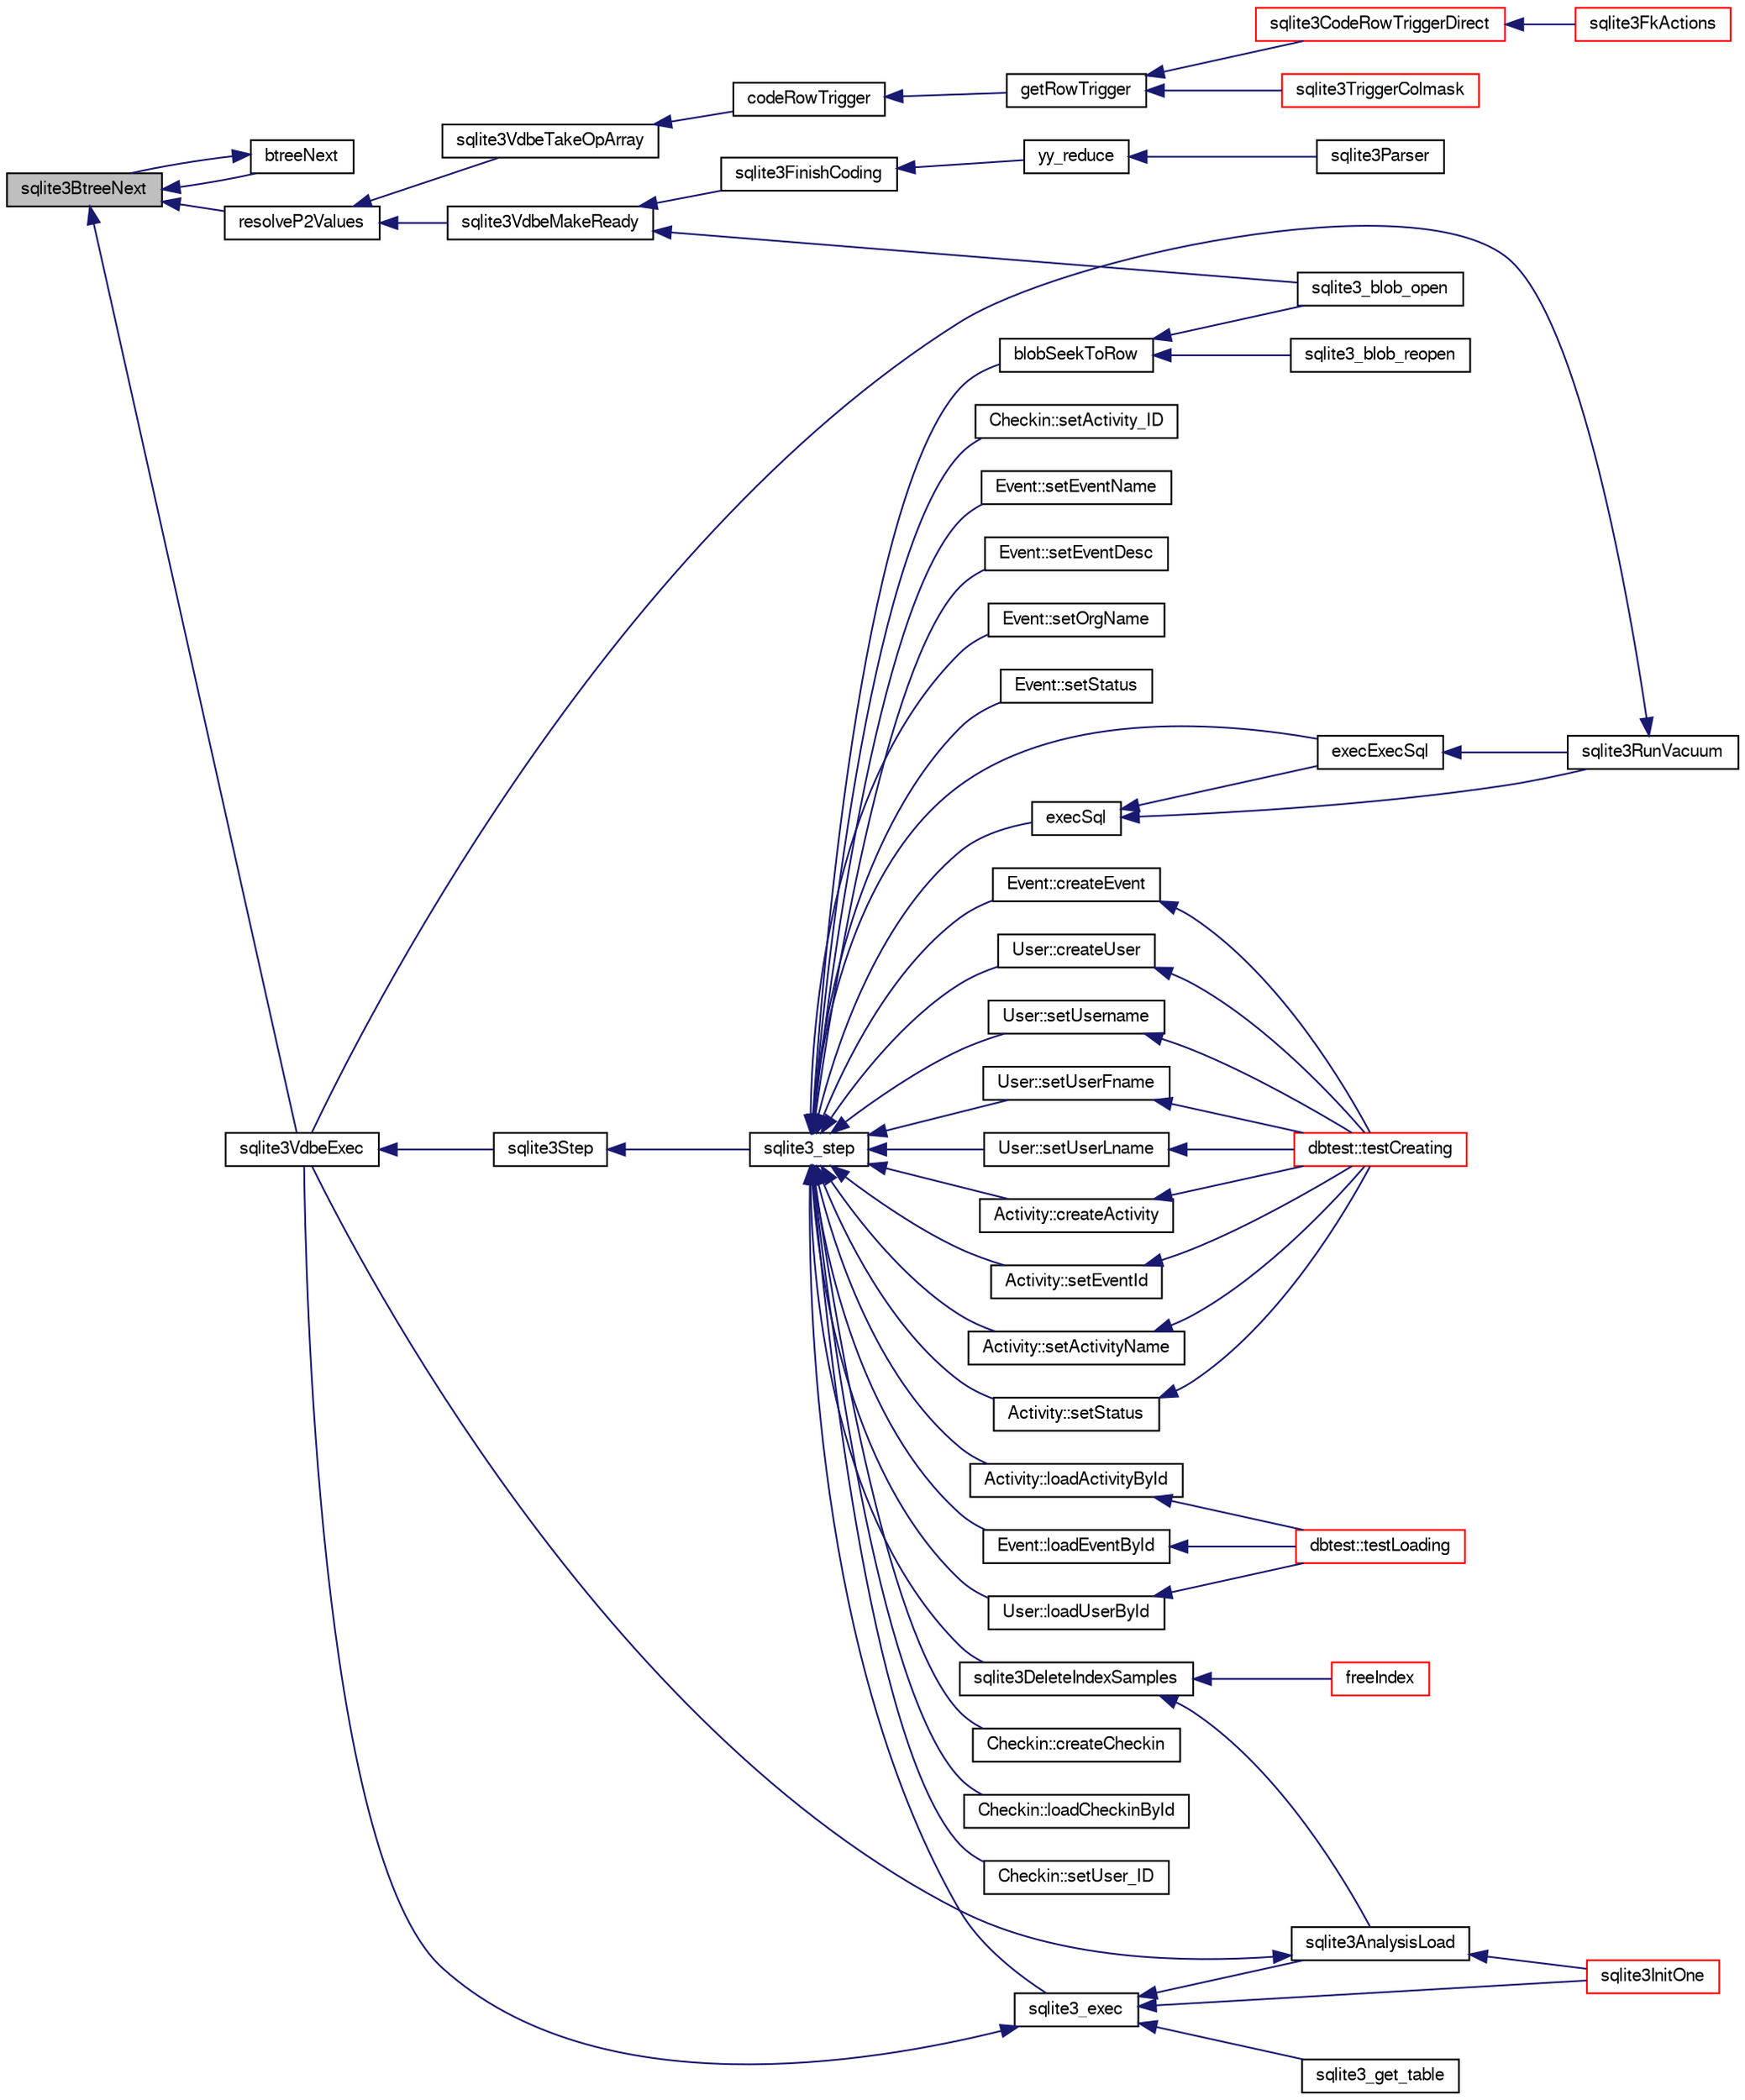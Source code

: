 digraph "sqlite3BtreeNext"
{
  edge [fontname="FreeSans",fontsize="10",labelfontname="FreeSans",labelfontsize="10"];
  node [fontname="FreeSans",fontsize="10",shape=record];
  rankdir="LR";
  Node460928 [label="sqlite3BtreeNext",height=0.2,width=0.4,color="black", fillcolor="grey75", style="filled", fontcolor="black"];
  Node460928 -> Node460929 [dir="back",color="midnightblue",fontsize="10",style="solid",fontname="FreeSans"];
  Node460929 [label="btreeNext",height=0.2,width=0.4,color="black", fillcolor="white", style="filled",URL="$sqlite3_8c.html#a937623744e3658bd068b8ad99e87c356"];
  Node460929 -> Node460928 [dir="back",color="midnightblue",fontsize="10",style="solid",fontname="FreeSans"];
  Node460928 -> Node460930 [dir="back",color="midnightblue",fontsize="10",style="solid",fontname="FreeSans"];
  Node460930 [label="resolveP2Values",height=0.2,width=0.4,color="black", fillcolor="white", style="filled",URL="$sqlite3_8c.html#a9aa9c7da468f7325e427e599812b92ab"];
  Node460930 -> Node460931 [dir="back",color="midnightblue",fontsize="10",style="solid",fontname="FreeSans"];
  Node460931 [label="sqlite3VdbeTakeOpArray",height=0.2,width=0.4,color="black", fillcolor="white", style="filled",URL="$sqlite3_8c.html#a1f7b118692db626cff3d33803d463103"];
  Node460931 -> Node460932 [dir="back",color="midnightblue",fontsize="10",style="solid",fontname="FreeSans"];
  Node460932 [label="codeRowTrigger",height=0.2,width=0.4,color="black", fillcolor="white", style="filled",URL="$sqlite3_8c.html#a463cea5aaaf388b560b206570a0022fc"];
  Node460932 -> Node460933 [dir="back",color="midnightblue",fontsize="10",style="solid",fontname="FreeSans"];
  Node460933 [label="getRowTrigger",height=0.2,width=0.4,color="black", fillcolor="white", style="filled",URL="$sqlite3_8c.html#a69626ef20b540d1a2b19cf56f3f45689"];
  Node460933 -> Node460934 [dir="back",color="midnightblue",fontsize="10",style="solid",fontname="FreeSans"];
  Node460934 [label="sqlite3CodeRowTriggerDirect",height=0.2,width=0.4,color="red", fillcolor="white", style="filled",URL="$sqlite3_8c.html#ad92829f9001bcf89a0299dad5a48acd4"];
  Node460934 -> Node460935 [dir="back",color="midnightblue",fontsize="10",style="solid",fontname="FreeSans"];
  Node460935 [label="sqlite3FkActions",height=0.2,width=0.4,color="red", fillcolor="white", style="filled",URL="$sqlite3_8c.html#a39159bd1623724946c22355ba7f3ef90"];
  Node460933 -> Node460947 [dir="back",color="midnightblue",fontsize="10",style="solid",fontname="FreeSans"];
  Node460947 [label="sqlite3TriggerColmask",height=0.2,width=0.4,color="red", fillcolor="white", style="filled",URL="$sqlite3_8c.html#acace8e99e37ae5e84ea03c65e820c540"];
  Node460930 -> Node460948 [dir="back",color="midnightblue",fontsize="10",style="solid",fontname="FreeSans"];
  Node460948 [label="sqlite3VdbeMakeReady",height=0.2,width=0.4,color="black", fillcolor="white", style="filled",URL="$sqlite3_8c.html#a04b3e310d0717c70e36c56429eda8368"];
  Node460948 -> Node460949 [dir="back",color="midnightblue",fontsize="10",style="solid",fontname="FreeSans"];
  Node460949 [label="sqlite3_blob_open",height=0.2,width=0.4,color="black", fillcolor="white", style="filled",URL="$sqlite3_8h.html#adb8ad839a5bdd62a43785132bc7dd518"];
  Node460948 -> Node460950 [dir="back",color="midnightblue",fontsize="10",style="solid",fontname="FreeSans"];
  Node460950 [label="sqlite3FinishCoding",height=0.2,width=0.4,color="black", fillcolor="white", style="filled",URL="$sqlite3_8c.html#a651bc5b446c276c092705856d995b278"];
  Node460950 -> Node460940 [dir="back",color="midnightblue",fontsize="10",style="solid",fontname="FreeSans"];
  Node460940 [label="yy_reduce",height=0.2,width=0.4,color="black", fillcolor="white", style="filled",URL="$sqlite3_8c.html#a7c419a9b25711c666a9a2449ef377f14"];
  Node460940 -> Node460941 [dir="back",color="midnightblue",fontsize="10",style="solid",fontname="FreeSans"];
  Node460941 [label="sqlite3Parser",height=0.2,width=0.4,color="black", fillcolor="white", style="filled",URL="$sqlite3_8c.html#a0327d71a5fabe0b6a343d78a2602e72a"];
  Node460928 -> Node460951 [dir="back",color="midnightblue",fontsize="10",style="solid",fontname="FreeSans"];
  Node460951 [label="sqlite3VdbeExec",height=0.2,width=0.4,color="black", fillcolor="white", style="filled",URL="$sqlite3_8c.html#a8ce40a614bdc56719c4d642b1e4dfb21"];
  Node460951 -> Node460952 [dir="back",color="midnightblue",fontsize="10",style="solid",fontname="FreeSans"];
  Node460952 [label="sqlite3Step",height=0.2,width=0.4,color="black", fillcolor="white", style="filled",URL="$sqlite3_8c.html#a3f2872e873e2758a4beedad1d5113554"];
  Node460952 -> Node460953 [dir="back",color="midnightblue",fontsize="10",style="solid",fontname="FreeSans"];
  Node460953 [label="sqlite3_step",height=0.2,width=0.4,color="black", fillcolor="white", style="filled",URL="$sqlite3_8h.html#ac1e491ce36b7471eb28387f7d3c74334"];
  Node460953 -> Node460954 [dir="back",color="midnightblue",fontsize="10",style="solid",fontname="FreeSans"];
  Node460954 [label="Activity::createActivity",height=0.2,width=0.4,color="black", fillcolor="white", style="filled",URL="$classActivity.html#a813cc5e52c14ab49b39014c134e3425b"];
  Node460954 -> Node460955 [dir="back",color="midnightblue",fontsize="10",style="solid",fontname="FreeSans"];
  Node460955 [label="dbtest::testCreating",height=0.2,width=0.4,color="red", fillcolor="white", style="filled",URL="$classdbtest.html#a8193e88a7df657069c8a6bd09c8243b7"];
  Node460953 -> Node460957 [dir="back",color="midnightblue",fontsize="10",style="solid",fontname="FreeSans"];
  Node460957 [label="Activity::loadActivityById",height=0.2,width=0.4,color="black", fillcolor="white", style="filled",URL="$classActivity.html#abe4ffb4f08a47212ebf9013259d9e7fd"];
  Node460957 -> Node460958 [dir="back",color="midnightblue",fontsize="10",style="solid",fontname="FreeSans"];
  Node460958 [label="dbtest::testLoading",height=0.2,width=0.4,color="red", fillcolor="white", style="filled",URL="$classdbtest.html#a6f98d82a2c8e2b9040848763504ddae1"];
  Node460953 -> Node460959 [dir="back",color="midnightblue",fontsize="10",style="solid",fontname="FreeSans"];
  Node460959 [label="Activity::setEventId",height=0.2,width=0.4,color="black", fillcolor="white", style="filled",URL="$classActivity.html#adb1d0fd0d08f473e068f0a4086bfa9ca"];
  Node460959 -> Node460955 [dir="back",color="midnightblue",fontsize="10",style="solid",fontname="FreeSans"];
  Node460953 -> Node460960 [dir="back",color="midnightblue",fontsize="10",style="solid",fontname="FreeSans"];
  Node460960 [label="Activity::setActivityName",height=0.2,width=0.4,color="black", fillcolor="white", style="filled",URL="$classActivity.html#a62dc3737b33915a36086f9dd26d16a81"];
  Node460960 -> Node460955 [dir="back",color="midnightblue",fontsize="10",style="solid",fontname="FreeSans"];
  Node460953 -> Node460961 [dir="back",color="midnightblue",fontsize="10",style="solid",fontname="FreeSans"];
  Node460961 [label="Activity::setStatus",height=0.2,width=0.4,color="black", fillcolor="white", style="filled",URL="$classActivity.html#af618135a7738f4d2a7ee147a8ef912ea"];
  Node460961 -> Node460955 [dir="back",color="midnightblue",fontsize="10",style="solid",fontname="FreeSans"];
  Node460953 -> Node460962 [dir="back",color="midnightblue",fontsize="10",style="solid",fontname="FreeSans"];
  Node460962 [label="Checkin::createCheckin",height=0.2,width=0.4,color="black", fillcolor="white", style="filled",URL="$classCheckin.html#a4e40acdf7fff0e607f6de4f24f3a163c"];
  Node460953 -> Node460963 [dir="back",color="midnightblue",fontsize="10",style="solid",fontname="FreeSans"];
  Node460963 [label="Checkin::loadCheckinById",height=0.2,width=0.4,color="black", fillcolor="white", style="filled",URL="$classCheckin.html#a3461f70ea6c68475225f2a07f78a21e0"];
  Node460953 -> Node460964 [dir="back",color="midnightblue",fontsize="10",style="solid",fontname="FreeSans"];
  Node460964 [label="Checkin::setUser_ID",height=0.2,width=0.4,color="black", fillcolor="white", style="filled",URL="$classCheckin.html#a76ab640f4f912876dbebf183db5359c6"];
  Node460953 -> Node460965 [dir="back",color="midnightblue",fontsize="10",style="solid",fontname="FreeSans"];
  Node460965 [label="Checkin::setActivity_ID",height=0.2,width=0.4,color="black", fillcolor="white", style="filled",URL="$classCheckin.html#ab2ff3ec2604ec73a42af25874a00b232"];
  Node460953 -> Node460966 [dir="back",color="midnightblue",fontsize="10",style="solid",fontname="FreeSans"];
  Node460966 [label="Event::createEvent",height=0.2,width=0.4,color="black", fillcolor="white", style="filled",URL="$classEvent.html#a77adb9f4a46ffb32c2d931f0691f5903"];
  Node460966 -> Node460955 [dir="back",color="midnightblue",fontsize="10",style="solid",fontname="FreeSans"];
  Node460953 -> Node460967 [dir="back",color="midnightblue",fontsize="10",style="solid",fontname="FreeSans"];
  Node460967 [label="Event::loadEventById",height=0.2,width=0.4,color="black", fillcolor="white", style="filled",URL="$classEvent.html#afa66cea33f722dbeecb69cc98fdea055"];
  Node460967 -> Node460958 [dir="back",color="midnightblue",fontsize="10",style="solid",fontname="FreeSans"];
  Node460953 -> Node460968 [dir="back",color="midnightblue",fontsize="10",style="solid",fontname="FreeSans"];
  Node460968 [label="Event::setEventName",height=0.2,width=0.4,color="black", fillcolor="white", style="filled",URL="$classEvent.html#a10596b6ca077df05184e30d62b08729d"];
  Node460953 -> Node460969 [dir="back",color="midnightblue",fontsize="10",style="solid",fontname="FreeSans"];
  Node460969 [label="Event::setEventDesc",height=0.2,width=0.4,color="black", fillcolor="white", style="filled",URL="$classEvent.html#ae36b8377dcae792f1c5c4726024c981b"];
  Node460953 -> Node460970 [dir="back",color="midnightblue",fontsize="10",style="solid",fontname="FreeSans"];
  Node460970 [label="Event::setOrgName",height=0.2,width=0.4,color="black", fillcolor="white", style="filled",URL="$classEvent.html#a19aac0f776bd764563a54977656cf680"];
  Node460953 -> Node460971 [dir="back",color="midnightblue",fontsize="10",style="solid",fontname="FreeSans"];
  Node460971 [label="Event::setStatus",height=0.2,width=0.4,color="black", fillcolor="white", style="filled",URL="$classEvent.html#ab0a6b9285af0f4172eb841e2b80f8972"];
  Node460953 -> Node460972 [dir="back",color="midnightblue",fontsize="10",style="solid",fontname="FreeSans"];
  Node460972 [label="blobSeekToRow",height=0.2,width=0.4,color="black", fillcolor="white", style="filled",URL="$sqlite3_8c.html#afff57e13332b98c8a44a7cebe38962ab"];
  Node460972 -> Node460949 [dir="back",color="midnightblue",fontsize="10",style="solid",fontname="FreeSans"];
  Node460972 -> Node460973 [dir="back",color="midnightblue",fontsize="10",style="solid",fontname="FreeSans"];
  Node460973 [label="sqlite3_blob_reopen",height=0.2,width=0.4,color="black", fillcolor="white", style="filled",URL="$sqlite3_8h.html#abc77c24fdc0150138490359a94360f7e"];
  Node460953 -> Node460974 [dir="back",color="midnightblue",fontsize="10",style="solid",fontname="FreeSans"];
  Node460974 [label="sqlite3DeleteIndexSamples",height=0.2,width=0.4,color="black", fillcolor="white", style="filled",URL="$sqlite3_8c.html#aaeda0302fbf61397ec009f65bed047ef"];
  Node460974 -> Node460975 [dir="back",color="midnightblue",fontsize="10",style="solid",fontname="FreeSans"];
  Node460975 [label="sqlite3AnalysisLoad",height=0.2,width=0.4,color="black", fillcolor="white", style="filled",URL="$sqlite3_8c.html#a48a2301c27e1d3d68708b9b8761b5a01"];
  Node460975 -> Node460951 [dir="back",color="midnightblue",fontsize="10",style="solid",fontname="FreeSans"];
  Node460975 -> Node460976 [dir="back",color="midnightblue",fontsize="10",style="solid",fontname="FreeSans"];
  Node460976 [label="sqlite3InitOne",height=0.2,width=0.4,color="red", fillcolor="white", style="filled",URL="$sqlite3_8c.html#ac4318b25df65269906b0379251fe9b85"];
  Node460974 -> Node461060 [dir="back",color="midnightblue",fontsize="10",style="solid",fontname="FreeSans"];
  Node461060 [label="freeIndex",height=0.2,width=0.4,color="red", fillcolor="white", style="filled",URL="$sqlite3_8c.html#a00907c99c18d5bcb9d0b38c077146c31"];
  Node460953 -> Node461126 [dir="back",color="midnightblue",fontsize="10",style="solid",fontname="FreeSans"];
  Node461126 [label="sqlite3_exec",height=0.2,width=0.4,color="black", fillcolor="white", style="filled",URL="$sqlite3_8h.html#a97487ec8150e0bcc8fa392ab8f0e24db"];
  Node461126 -> Node460951 [dir="back",color="midnightblue",fontsize="10",style="solid",fontname="FreeSans"];
  Node461126 -> Node460975 [dir="back",color="midnightblue",fontsize="10",style="solid",fontname="FreeSans"];
  Node461126 -> Node460976 [dir="back",color="midnightblue",fontsize="10",style="solid",fontname="FreeSans"];
  Node461126 -> Node461127 [dir="back",color="midnightblue",fontsize="10",style="solid",fontname="FreeSans"];
  Node461127 [label="sqlite3_get_table",height=0.2,width=0.4,color="black", fillcolor="white", style="filled",URL="$sqlite3_8h.html#a5effeac4e12df57beaa35c5be1f61579"];
  Node460953 -> Node461117 [dir="back",color="midnightblue",fontsize="10",style="solid",fontname="FreeSans"];
  Node461117 [label="execSql",height=0.2,width=0.4,color="black", fillcolor="white", style="filled",URL="$sqlite3_8c.html#a7d16651b98a110662f4c265eff0246cb"];
  Node461117 -> Node461118 [dir="back",color="midnightblue",fontsize="10",style="solid",fontname="FreeSans"];
  Node461118 [label="execExecSql",height=0.2,width=0.4,color="black", fillcolor="white", style="filled",URL="$sqlite3_8c.html#ac1be09a6c047f21133d16378d301e0d4"];
  Node461118 -> Node461119 [dir="back",color="midnightblue",fontsize="10",style="solid",fontname="FreeSans"];
  Node461119 [label="sqlite3RunVacuum",height=0.2,width=0.4,color="black", fillcolor="white", style="filled",URL="$sqlite3_8c.html#a5e83ddc7b3e7e8e79ad5d1fc92de1d2f"];
  Node461119 -> Node460951 [dir="back",color="midnightblue",fontsize="10",style="solid",fontname="FreeSans"];
  Node461117 -> Node461119 [dir="back",color="midnightblue",fontsize="10",style="solid",fontname="FreeSans"];
  Node460953 -> Node461118 [dir="back",color="midnightblue",fontsize="10",style="solid",fontname="FreeSans"];
  Node460953 -> Node461120 [dir="back",color="midnightblue",fontsize="10",style="solid",fontname="FreeSans"];
  Node461120 [label="User::createUser",height=0.2,width=0.4,color="black", fillcolor="white", style="filled",URL="$classUser.html#a22ed673939e8cc0a136130b809bba513"];
  Node461120 -> Node460955 [dir="back",color="midnightblue",fontsize="10",style="solid",fontname="FreeSans"];
  Node460953 -> Node461121 [dir="back",color="midnightblue",fontsize="10",style="solid",fontname="FreeSans"];
  Node461121 [label="User::loadUserById",height=0.2,width=0.4,color="black", fillcolor="white", style="filled",URL="$classUser.html#a863377665b7fb83c5547dcf9727f5092"];
  Node461121 -> Node460958 [dir="back",color="midnightblue",fontsize="10",style="solid",fontname="FreeSans"];
  Node460953 -> Node461122 [dir="back",color="midnightblue",fontsize="10",style="solid",fontname="FreeSans"];
  Node461122 [label="User::setUsername",height=0.2,width=0.4,color="black", fillcolor="white", style="filled",URL="$classUser.html#aa0497022a136cb78de785b0a39ae60b1"];
  Node461122 -> Node460955 [dir="back",color="midnightblue",fontsize="10",style="solid",fontname="FreeSans"];
  Node460953 -> Node461123 [dir="back",color="midnightblue",fontsize="10",style="solid",fontname="FreeSans"];
  Node461123 [label="User::setUserFname",height=0.2,width=0.4,color="black", fillcolor="white", style="filled",URL="$classUser.html#a72657eb55cd0ca437b4841a43f19912f"];
  Node461123 -> Node460955 [dir="back",color="midnightblue",fontsize="10",style="solid",fontname="FreeSans"];
  Node460953 -> Node461124 [dir="back",color="midnightblue",fontsize="10",style="solid",fontname="FreeSans"];
  Node461124 [label="User::setUserLname",height=0.2,width=0.4,color="black", fillcolor="white", style="filled",URL="$classUser.html#aa25973387e5afe1aa6f60dd6545e33b5"];
  Node461124 -> Node460955 [dir="back",color="midnightblue",fontsize="10",style="solid",fontname="FreeSans"];
}
